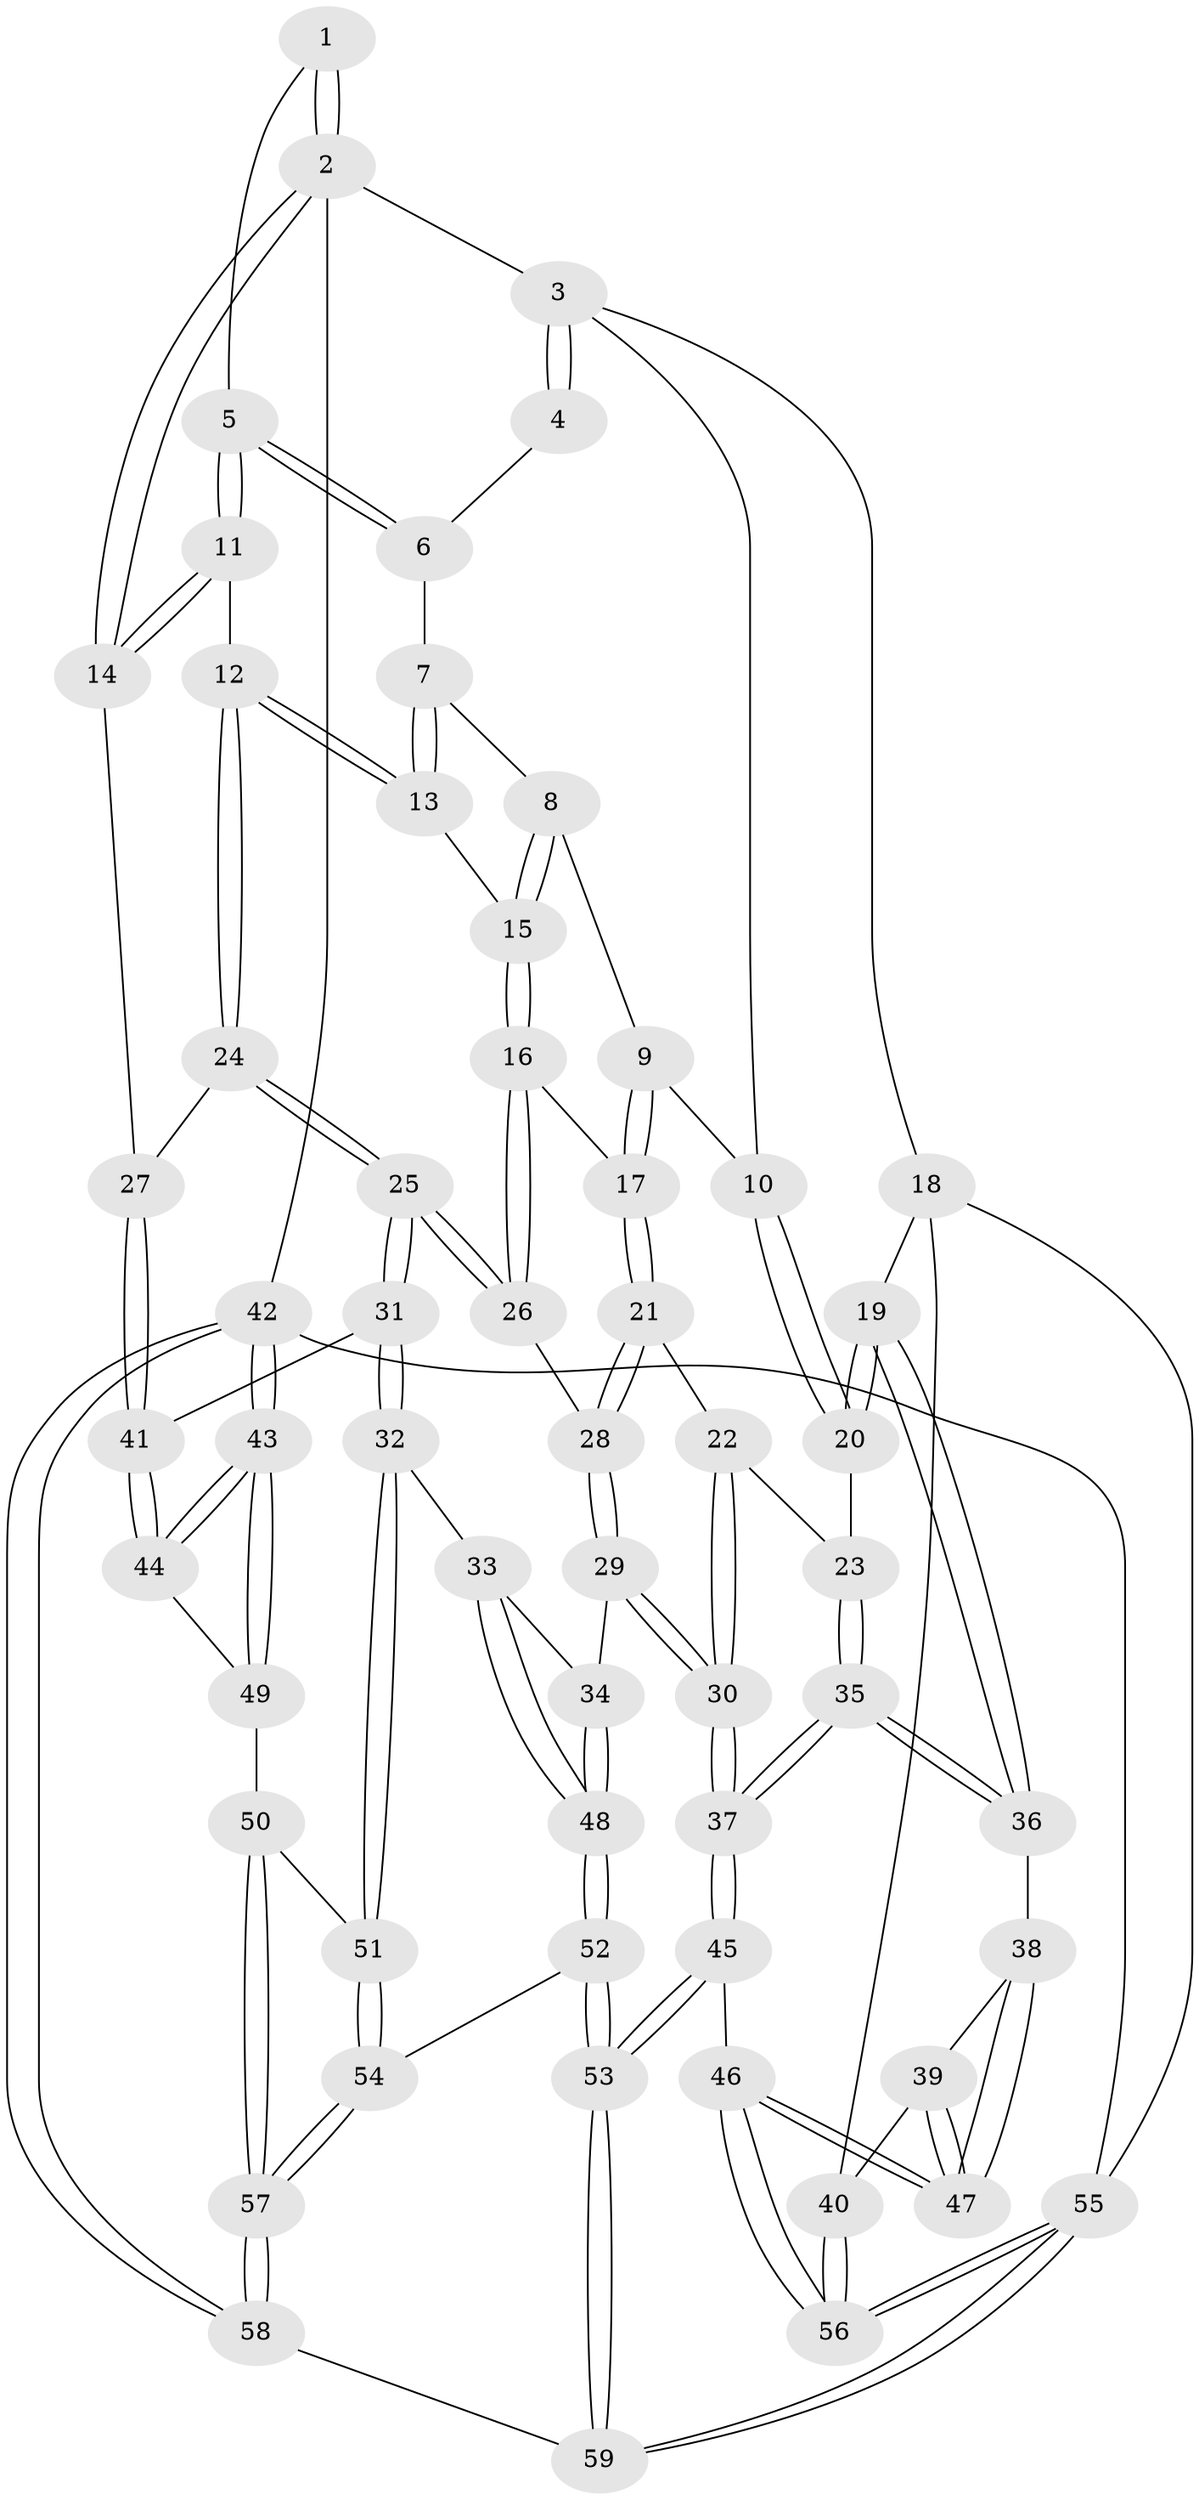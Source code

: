 // coarse degree distribution, {3: 0.11428571428571428, 4: 0.4, 5: 0.2571428571428571, 2: 0.02857142857142857, 6: 0.14285714285714285, 8: 0.02857142857142857, 7: 0.02857142857142857}
// Generated by graph-tools (version 1.1) at 2025/05/03/04/25 22:05:32]
// undirected, 59 vertices, 144 edges
graph export_dot {
graph [start="1"]
  node [color=gray90,style=filled];
  1 [pos="+0.8447427997409982+0"];
  2 [pos="+1+0"];
  3 [pos="+0.3864782722872815+0"];
  4 [pos="+0.5689830285655364+0"];
  5 [pos="+0.8082517449129194+0.15028738119921703"];
  6 [pos="+0.7240461031190348+0.12129346041574193"];
  7 [pos="+0.618168107239371+0.17672424356799193"];
  8 [pos="+0.5716715351096116+0.17681265220202616"];
  9 [pos="+0.40674326655313386+0.1329509209215506"];
  10 [pos="+0.3766398232280706+0.1103240094496446"];
  11 [pos="+0.8281743819967959+0.1823230159466993"];
  12 [pos="+0.8342620305367631+0.26140416629780044"];
  13 [pos="+0.7609228674999509+0.2779420450725542"];
  14 [pos="+1+0"];
  15 [pos="+0.6774415926057105+0.3295038690116246"];
  16 [pos="+0.6577921648588804+0.3534333119457168"];
  17 [pos="+0.5162143850476661+0.30734235222609557"];
  18 [pos="+0+0.3279006122636731"];
  19 [pos="+0+0.3260564681338625"];
  20 [pos="+0.2475542113474812+0.26236077529862756"];
  21 [pos="+0.5103474219632501+0.40564258670183756"];
  22 [pos="+0.49311594361316924+0.41377327633767114"];
  23 [pos="+0.33082380538842626+0.46095296408808734"];
  24 [pos="+0.8688183630350642+0.2956513334009766"];
  25 [pos="+0.7775509390422467+0.5359934248726831"];
  26 [pos="+0.6563959184335583+0.43711722026936356"];
  27 [pos="+1+0.36105154860242383"];
  28 [pos="+0.5749491576160063+0.4659905521088439"];
  29 [pos="+0.5071784167782+0.613882116417024"];
  30 [pos="+0.46169079064524937+0.6294268672129197"];
  31 [pos="+0.7910902134147305+0.5826572918556371"];
  32 [pos="+0.7891944276067795+0.5893291065889918"];
  33 [pos="+0.7674948163861398+0.5967758889554545"];
  34 [pos="+0.5346564721843537+0.6192428371667339"];
  35 [pos="+0.3362312901387843+0.538405338981508"];
  36 [pos="+0.23970040017146735+0.5697259786680321"];
  37 [pos="+0.42702737251176026+0.6434196845222794"];
  38 [pos="+0.20021740450965314+0.5980946245504118"];
  39 [pos="+7.118445095056565e-05+0.5894550034394687"];
  40 [pos="+0+0.5646604265742389"];
  41 [pos="+1+0.454344272433895"];
  42 [pos="+1+1"];
  43 [pos="+1+1"];
  44 [pos="+1+0.6759891322660775"];
  45 [pos="+0.3847983654873251+0.8507797632340438"];
  46 [pos="+0.20736322192954704+0.7987839834046222"];
  47 [pos="+0.18852064371357571+0.7421584193262389"];
  48 [pos="+0.6402201047181594+0.7460023136525583"];
  49 [pos="+0.8661474189058024+0.7376164163582977"];
  50 [pos="+0.8542861794491499+0.7375792597558157"];
  51 [pos="+0.8497537633230328+0.7324934783809901"];
  52 [pos="+0.6395424234033895+0.8087223644632875"];
  53 [pos="+0.3850320903801311+0.8512793306764446"];
  54 [pos="+0.6420312881421845+0.810050121042816"];
  55 [pos="+0+1"];
  56 [pos="+0+0.9663116514894002"];
  57 [pos="+0.8187418303744465+1"];
  58 [pos="+0.8214403619211186+1"];
  59 [pos="+0.4065286039849559+1"];
  1 -- 2;
  1 -- 2;
  1 -- 5;
  2 -- 3;
  2 -- 14;
  2 -- 14;
  2 -- 42;
  3 -- 4;
  3 -- 4;
  3 -- 10;
  3 -- 18;
  4 -- 6;
  5 -- 6;
  5 -- 6;
  5 -- 11;
  5 -- 11;
  6 -- 7;
  7 -- 8;
  7 -- 13;
  7 -- 13;
  8 -- 9;
  8 -- 15;
  8 -- 15;
  9 -- 10;
  9 -- 17;
  9 -- 17;
  10 -- 20;
  10 -- 20;
  11 -- 12;
  11 -- 14;
  11 -- 14;
  12 -- 13;
  12 -- 13;
  12 -- 24;
  12 -- 24;
  13 -- 15;
  14 -- 27;
  15 -- 16;
  15 -- 16;
  16 -- 17;
  16 -- 26;
  16 -- 26;
  17 -- 21;
  17 -- 21;
  18 -- 19;
  18 -- 40;
  18 -- 55;
  19 -- 20;
  19 -- 20;
  19 -- 36;
  19 -- 36;
  20 -- 23;
  21 -- 22;
  21 -- 28;
  21 -- 28;
  22 -- 23;
  22 -- 30;
  22 -- 30;
  23 -- 35;
  23 -- 35;
  24 -- 25;
  24 -- 25;
  24 -- 27;
  25 -- 26;
  25 -- 26;
  25 -- 31;
  25 -- 31;
  26 -- 28;
  27 -- 41;
  27 -- 41;
  28 -- 29;
  28 -- 29;
  29 -- 30;
  29 -- 30;
  29 -- 34;
  30 -- 37;
  30 -- 37;
  31 -- 32;
  31 -- 32;
  31 -- 41;
  32 -- 33;
  32 -- 51;
  32 -- 51;
  33 -- 34;
  33 -- 48;
  33 -- 48;
  34 -- 48;
  34 -- 48;
  35 -- 36;
  35 -- 36;
  35 -- 37;
  35 -- 37;
  36 -- 38;
  37 -- 45;
  37 -- 45;
  38 -- 39;
  38 -- 47;
  38 -- 47;
  39 -- 40;
  39 -- 47;
  39 -- 47;
  40 -- 56;
  40 -- 56;
  41 -- 44;
  41 -- 44;
  42 -- 43;
  42 -- 43;
  42 -- 58;
  42 -- 58;
  42 -- 55;
  43 -- 44;
  43 -- 44;
  43 -- 49;
  43 -- 49;
  44 -- 49;
  45 -- 46;
  45 -- 53;
  45 -- 53;
  46 -- 47;
  46 -- 47;
  46 -- 56;
  46 -- 56;
  48 -- 52;
  48 -- 52;
  49 -- 50;
  50 -- 51;
  50 -- 57;
  50 -- 57;
  51 -- 54;
  51 -- 54;
  52 -- 53;
  52 -- 53;
  52 -- 54;
  53 -- 59;
  53 -- 59;
  54 -- 57;
  54 -- 57;
  55 -- 56;
  55 -- 56;
  55 -- 59;
  55 -- 59;
  57 -- 58;
  57 -- 58;
  58 -- 59;
}
